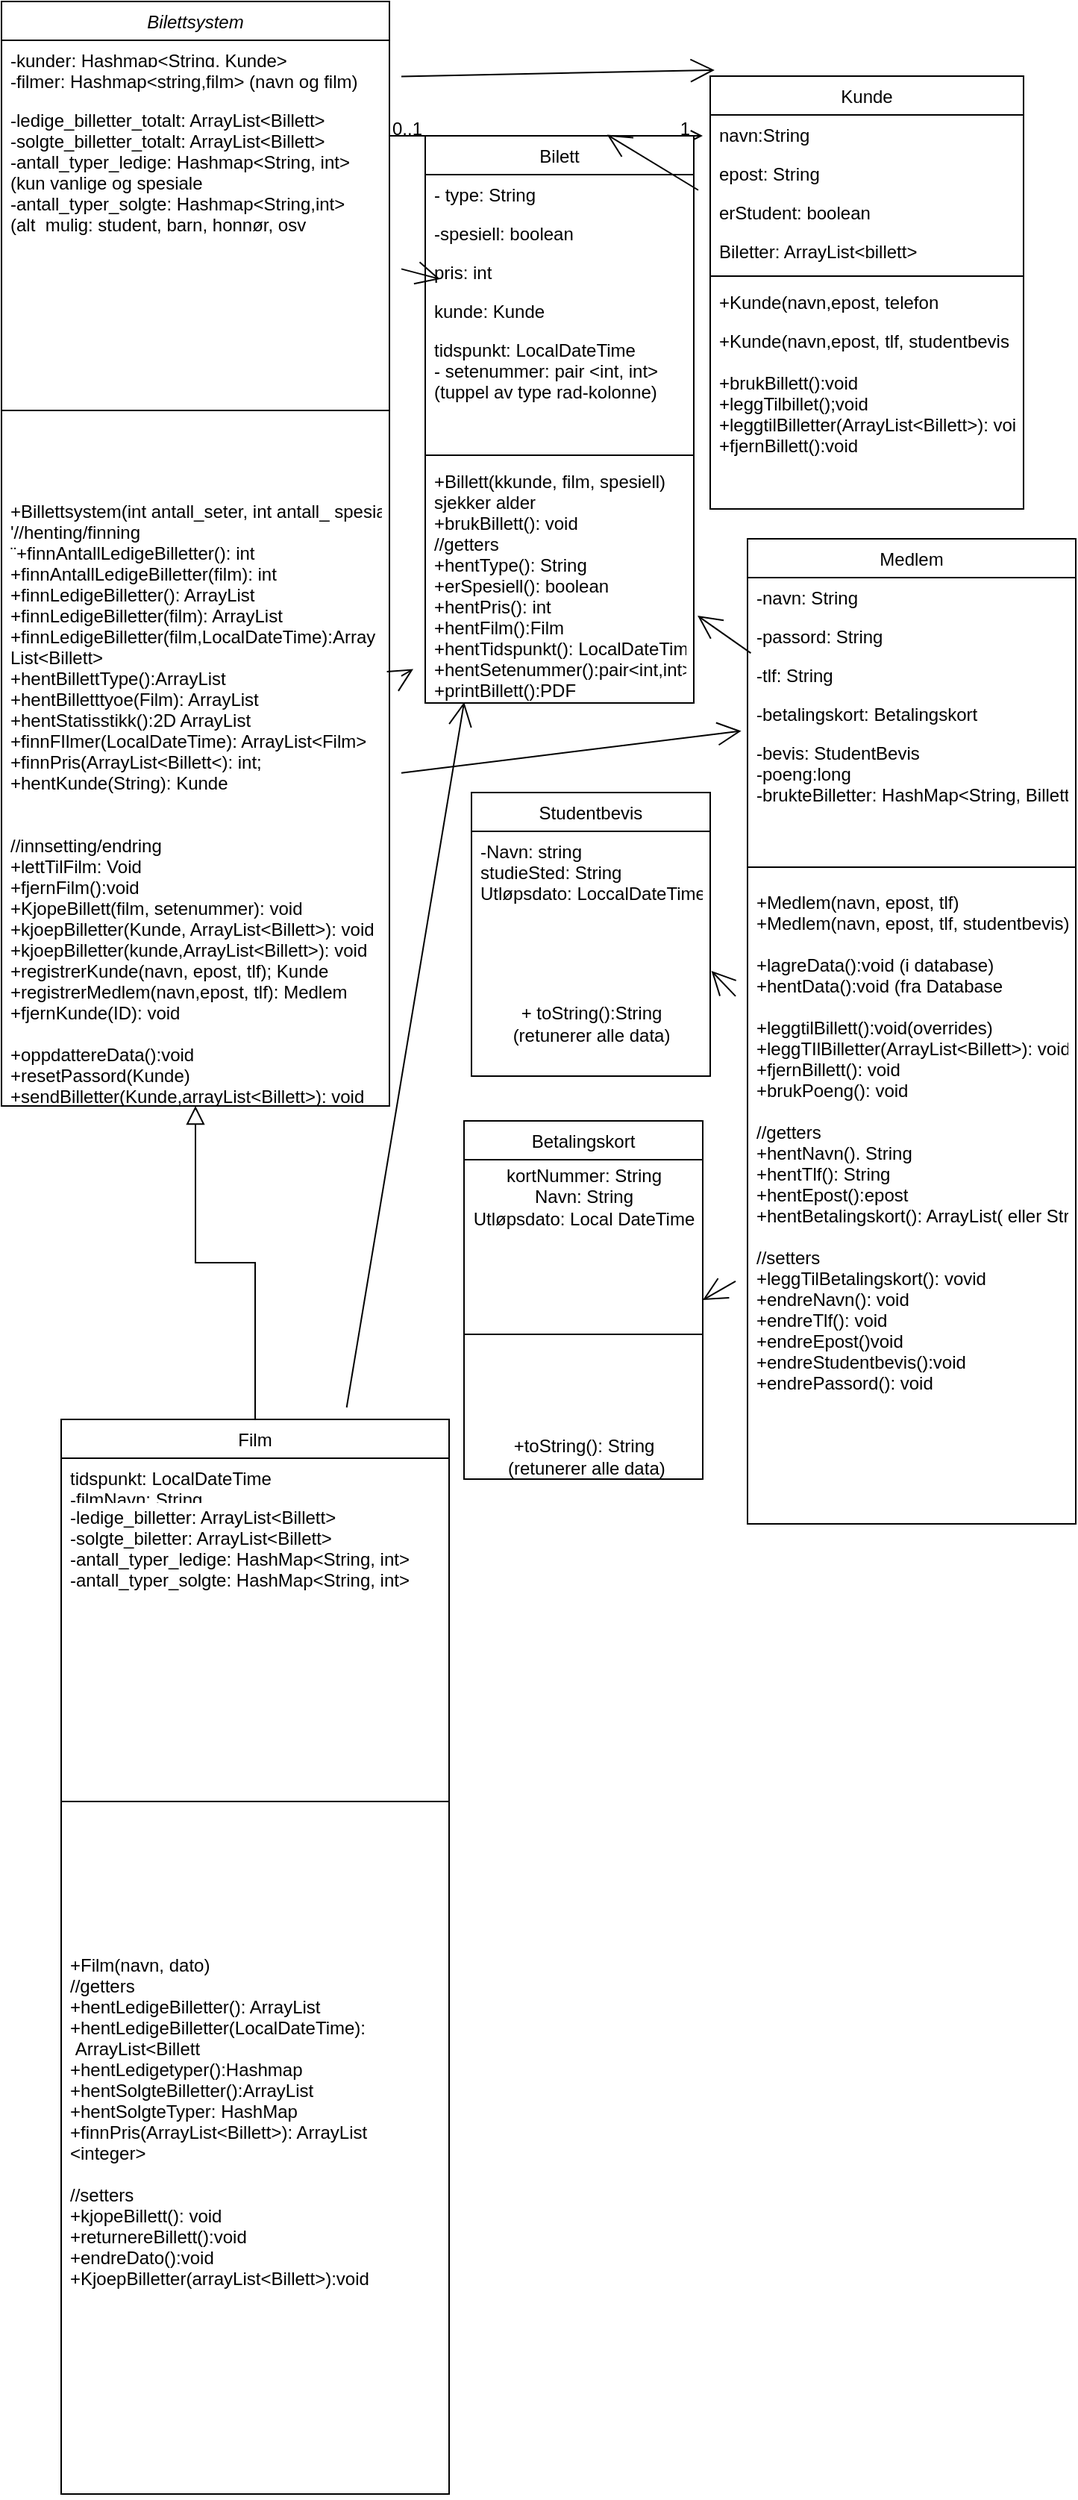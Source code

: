 <mxfile version="17.1.3" type="device"><diagram id="C5RBs43oDa-KdzZeNtuy" name="Page-1"><mxGraphModel dx="1269" dy="1722" grid="1" gridSize="10" guides="1" tooltips="1" connect="1" arrows="1" fold="1" page="1" pageScale="1" pageWidth="827" pageHeight="1169" math="0" shadow="0"><root><mxCell id="WIyWlLk6GJQsqaUBKTNV-0"/><mxCell id="WIyWlLk6GJQsqaUBKTNV-1" parent="WIyWlLk6GJQsqaUBKTNV-0"/><mxCell id="zkfFHV4jXpPFQw0GAbJ--0" value="Bilettsystem" style="swimlane;fontStyle=2;align=center;verticalAlign=top;childLayout=stackLayout;horizontal=1;startSize=26;horizontalStack=0;resizeParent=1;resizeLast=0;collapsible=1;marginBottom=0;rounded=0;shadow=0;strokeWidth=1;" parent="WIyWlLk6GJQsqaUBKTNV-1" vertex="1"><mxGeometry x="50" y="-100" width="260" height="740" as="geometry"><mxRectangle x="230" y="140" width="160" height="26" as="alternateBounds"/></mxGeometry></mxCell><mxCell id="zkfFHV4jXpPFQw0GAbJ--1" value="-kunder: Hashmap&lt;String, Kunde&gt;" style="text;align=left;verticalAlign=top;spacingLeft=4;spacingRight=4;overflow=hidden;rotatable=0;points=[[0,0.5],[1,0.5]];portConstraint=eastwest;" parent="zkfFHV4jXpPFQw0GAbJ--0" vertex="1"><mxGeometry y="26" width="260" height="14" as="geometry"/></mxCell><mxCell id="zkfFHV4jXpPFQw0GAbJ--2" value="-filmer: Hashmap&lt;string,film&gt; (navn og film)&#10;" style="text;align=left;verticalAlign=top;spacingLeft=4;spacingRight=4;overflow=hidden;rotatable=0;points=[[0,0.5],[1,0.5]];portConstraint=eastwest;rounded=0;shadow=0;html=0;" parent="zkfFHV4jXpPFQw0GAbJ--0" vertex="1"><mxGeometry y="40" width="260" height="26" as="geometry"/></mxCell><mxCell id="zkfFHV4jXpPFQw0GAbJ--3" value="-ledige_billetter_totalt: ArrayList&lt;Billett&gt;&#10;-solgte_billetter_totalt: ArrayList&lt;Billett&gt;&#10;-antall_typer_ledige: Hashmap&lt;String, int&gt; &#10;(kun vanlige og spesiale&#10;-antall_typer_solgte: Hashmap&lt;String,int&gt;&#10;(alt  mulig: student, barn, honnør, osv" style="text;align=left;verticalAlign=top;spacingLeft=4;spacingRight=4;overflow=hidden;rotatable=0;points=[[0,0.5],[1,0.5]];portConstraint=eastwest;rounded=0;shadow=0;html=0;" parent="zkfFHV4jXpPFQw0GAbJ--0" vertex="1"><mxGeometry y="66" width="260" height="154" as="geometry"/></mxCell><mxCell id="zkfFHV4jXpPFQw0GAbJ--4" value="" style="line;html=1;strokeWidth=1;align=left;verticalAlign=middle;spacingTop=-1;spacingLeft=3;spacingRight=3;rotatable=0;labelPosition=right;points=[];portConstraint=eastwest;" parent="zkfFHV4jXpPFQw0GAbJ--0" vertex="1"><mxGeometry y="220" width="260" height="108" as="geometry"/></mxCell><mxCell id="zkfFHV4jXpPFQw0GAbJ--5" value="+Billettsystem(int antall_seter, int antall_ spesial)&#10;'//henting/finning&#10;¨+finnAntallLedigeBilletter(): int&#10;+finnAntallLedigeBilletter(film): int&#10;+finnLedigeBilletter(): ArrayList&#10;+finnLedigeBilletter(film): ArrayList&#10;+finnLedigeBilletter(film,LocalDateTime):Array&#10;List&lt;Billett&gt;&#10;+hentBillettType():ArrayList&#10;+hentBilletttyoe(Film): ArrayList&#10;+hentStatisstikk():2D ArrayList&#10;+finnFIlmer(LocalDateTime): ArrayList&lt;Film&gt; &#10;+finnPris(ArrayList&lt;Billett&lt;): int; &#10;+hentKunde(String): Kunde&#10;&#10;&#10;//innsetting/endring&#10;+lettTilFilm: Void&#10;+fjernFilm():void&#10;+KjopeBillett(film, setenummer): void&#10;+kjoepBilletter(Kunde, ArrayList&lt;Billett&gt;): void&#10;+kjoepBilletter(kunde,ArrayList&lt;Billett&gt;): void&#10;+registrerKunde(navn, epost, tlf); Kunde&#10;+registrerMedlem(navn,epost, tlf): Medlem&#10;+fjernKunde(ID): void&#10;&#10;+oppdattereData():void&#10;+resetPassord(Kunde)&#10;+sendBilletter(Kunde,arrayList&lt;Billett&gt;): void&#10;&#10;" style="text;align=left;verticalAlign=top;spacingLeft=4;spacingRight=4;overflow=hidden;rotatable=0;points=[[0,0.5],[1,0.5]];portConstraint=eastwest;" parent="zkfFHV4jXpPFQw0GAbJ--0" vertex="1"><mxGeometry y="328" width="260" height="412" as="geometry"/></mxCell><mxCell id="UI182VzVbpfGzb7tpLPn-40" style="edgeStyle=none;curved=1;rounded=0;orthogonalLoop=1;jettySize=auto;html=1;entryX=0.145;entryY=0.996;entryDx=0;entryDy=0;entryPerimeter=0;endArrow=open;startSize=14;endSize=14;sourcePerimeterSpacing=8;targetPerimeterSpacing=8;" edge="1" parent="WIyWlLk6GJQsqaUBKTNV-1" source="zkfFHV4jXpPFQw0GAbJ--6" target="UI182VzVbpfGzb7tpLPn-21"><mxGeometry relative="1" as="geometry"/></mxCell><mxCell id="zkfFHV4jXpPFQw0GAbJ--6" value="Film" style="swimlane;fontStyle=0;align=center;verticalAlign=top;childLayout=stackLayout;horizontal=1;startSize=26;horizontalStack=0;resizeParent=1;resizeLast=0;collapsible=1;marginBottom=0;rounded=0;shadow=0;strokeWidth=1;" parent="WIyWlLk6GJQsqaUBKTNV-1" vertex="1"><mxGeometry x="90" y="850" width="260" height="720" as="geometry"><mxRectangle x="130" y="380" width="160" height="26" as="alternateBounds"/></mxGeometry></mxCell><mxCell id="zkfFHV4jXpPFQw0GAbJ--7" value="tidspunkt: LocalDateTime&#10;-filmNavn: String&#10;" style="text;align=left;verticalAlign=top;spacingLeft=4;spacingRight=4;overflow=hidden;rotatable=0;points=[[0,0.5],[1,0.5]];portConstraint=eastwest;" parent="zkfFHV4jXpPFQw0GAbJ--6" vertex="1"><mxGeometry y="26" width="260" height="26" as="geometry"/></mxCell><mxCell id="zkfFHV4jXpPFQw0GAbJ--8" value="-ledige_billetter: ArrayList&lt;Billett&gt;&#10;-solgte_biletter: ArrayList&lt;Billett&gt;&#10;-antall_typer_ledige: HashMap&lt;String, int&gt;&#10;-antall_typer_solgte: HashMap&lt;String, int&gt;" style="text;align=left;verticalAlign=top;spacingLeft=4;spacingRight=4;overflow=hidden;rotatable=0;points=[[0,0.5],[1,0.5]];portConstraint=eastwest;rounded=0;shadow=0;html=0;" parent="zkfFHV4jXpPFQw0GAbJ--6" vertex="1"><mxGeometry y="52" width="260" height="108" as="geometry"/></mxCell><mxCell id="zkfFHV4jXpPFQw0GAbJ--9" value="" style="line;html=1;strokeWidth=1;align=left;verticalAlign=middle;spacingTop=-1;spacingLeft=3;spacingRight=3;rotatable=0;labelPosition=right;points=[];portConstraint=eastwest;" parent="zkfFHV4jXpPFQw0GAbJ--6" vertex="1"><mxGeometry y="160" width="260" height="192" as="geometry"/></mxCell><mxCell id="zkfFHV4jXpPFQw0GAbJ--11" value="+Film(navn, dato)&#10;//getters&#10;+hentLedigeBilletter(): ArrayList&#10;+hentLedigeBilletter(LocalDateTime):&#10; ArrayList&lt;Billett&#10;+hentLedigetyper():Hashmap&#10;+hentSolgteBilletter():ArrayList&#10;+hentSolgteTyper: HashMap&#10;+finnPris(ArrayList&lt;Billett&gt;): ArrayList&#10;&lt;integer&gt;&#10;&#10;//setters&#10;+kjopeBillett(): void&#10;+returnereBillett():void&#10;+endreDato():void&#10;+KjoepBilletter(arrayList&lt;Billett&gt;):void" style="text;align=left;verticalAlign=top;spacingLeft=4;spacingRight=4;overflow=hidden;rotatable=0;points=[[0,0.5],[1,0.5]];portConstraint=eastwest;" parent="zkfFHV4jXpPFQw0GAbJ--6" vertex="1"><mxGeometry y="352" width="260" height="368" as="geometry"/></mxCell><mxCell id="zkfFHV4jXpPFQw0GAbJ--12" value="" style="endArrow=block;endSize=10;endFill=0;shadow=0;strokeWidth=1;rounded=0;edgeStyle=elbowEdgeStyle;elbow=vertical;" parent="WIyWlLk6GJQsqaUBKTNV-1" source="zkfFHV4jXpPFQw0GAbJ--6" target="zkfFHV4jXpPFQw0GAbJ--0" edge="1"><mxGeometry width="160" relative="1" as="geometry"><mxPoint x="200" y="203" as="sourcePoint"/><mxPoint x="200" y="203" as="targetPoint"/></mxGeometry></mxCell><mxCell id="zkfFHV4jXpPFQw0GAbJ--13" value="Studentbevis" style="swimlane;fontStyle=0;align=center;verticalAlign=top;childLayout=stackLayout;horizontal=1;startSize=26;horizontalStack=0;resizeParent=1;resizeLast=0;collapsible=1;marginBottom=0;rounded=0;shadow=0;strokeWidth=1;" parent="WIyWlLk6GJQsqaUBKTNV-1" vertex="1"><mxGeometry x="365" y="430" width="160" height="190" as="geometry"><mxRectangle x="340" y="380" width="170" height="26" as="alternateBounds"/></mxGeometry></mxCell><mxCell id="zkfFHV4jXpPFQw0GAbJ--14" value="-Navn: string&#10;studieSted: String&#10;Utløpsdato: LoccalDateTime" style="text;align=left;verticalAlign=top;spacingLeft=4;spacingRight=4;overflow=hidden;rotatable=0;points=[[0,0.5],[1,0.5]];portConstraint=eastwest;" parent="zkfFHV4jXpPFQw0GAbJ--13" vertex="1"><mxGeometry y="26" width="160" height="114" as="geometry"/></mxCell><mxCell id="UI182VzVbpfGzb7tpLPn-25" value="+ toString():String &lt;br&gt;(retunerer alle data)" style="text;html=1;align=center;verticalAlign=middle;resizable=0;points=[];autosize=1;strokeColor=none;fillColor=none;hachureGap=4;" vertex="1" parent="zkfFHV4jXpPFQw0GAbJ--13"><mxGeometry y="140" width="160" height="30" as="geometry"/></mxCell><mxCell id="zkfFHV4jXpPFQw0GAbJ--17" value="Kunde" style="swimlane;fontStyle=0;align=center;verticalAlign=top;childLayout=stackLayout;horizontal=1;startSize=26;horizontalStack=0;resizeParent=1;resizeLast=0;collapsible=1;marginBottom=0;rounded=0;shadow=0;strokeWidth=1;" parent="WIyWlLk6GJQsqaUBKTNV-1" vertex="1"><mxGeometry x="525" y="-50" width="210" height="290" as="geometry"><mxRectangle x="520" y="10" width="160" height="26" as="alternateBounds"/></mxGeometry></mxCell><mxCell id="zkfFHV4jXpPFQw0GAbJ--18" value="navn:String" style="text;align=left;verticalAlign=top;spacingLeft=4;spacingRight=4;overflow=hidden;rotatable=0;points=[[0,0.5],[1,0.5]];portConstraint=eastwest;" parent="zkfFHV4jXpPFQw0GAbJ--17" vertex="1"><mxGeometry y="26" width="210" height="26" as="geometry"/></mxCell><mxCell id="zkfFHV4jXpPFQw0GAbJ--19" value="epost: String" style="text;align=left;verticalAlign=top;spacingLeft=4;spacingRight=4;overflow=hidden;rotatable=0;points=[[0,0.5],[1,0.5]];portConstraint=eastwest;rounded=0;shadow=0;html=0;" parent="zkfFHV4jXpPFQw0GAbJ--17" vertex="1"><mxGeometry y="52" width="210" height="26" as="geometry"/></mxCell><mxCell id="zkfFHV4jXpPFQw0GAbJ--20" value="erStudent: boolean" style="text;align=left;verticalAlign=top;spacingLeft=4;spacingRight=4;overflow=hidden;rotatable=0;points=[[0,0.5],[1,0.5]];portConstraint=eastwest;rounded=0;shadow=0;html=0;" parent="zkfFHV4jXpPFQw0GAbJ--17" vertex="1"><mxGeometry y="78" width="210" height="26" as="geometry"/></mxCell><mxCell id="zkfFHV4jXpPFQw0GAbJ--21" value="Biletter: ArrayList&lt;billett&gt;" style="text;align=left;verticalAlign=top;spacingLeft=4;spacingRight=4;overflow=hidden;rotatable=0;points=[[0,0.5],[1,0.5]];portConstraint=eastwest;rounded=0;shadow=0;html=0;" parent="zkfFHV4jXpPFQw0GAbJ--17" vertex="1"><mxGeometry y="104" width="210" height="26" as="geometry"/></mxCell><mxCell id="zkfFHV4jXpPFQw0GAbJ--23" value="" style="line;html=1;strokeWidth=1;align=left;verticalAlign=middle;spacingTop=-1;spacingLeft=3;spacingRight=3;rotatable=0;labelPosition=right;points=[];portConstraint=eastwest;" parent="zkfFHV4jXpPFQw0GAbJ--17" vertex="1"><mxGeometry y="130" width="210" height="8" as="geometry"/></mxCell><mxCell id="zkfFHV4jXpPFQw0GAbJ--24" value="+Kunde(navn,epost, telefon" style="text;align=left;verticalAlign=top;spacingLeft=4;spacingRight=4;overflow=hidden;rotatable=0;points=[[0,0.5],[1,0.5]];portConstraint=eastwest;" parent="zkfFHV4jXpPFQw0GAbJ--17" vertex="1"><mxGeometry y="138" width="210" height="26" as="geometry"/></mxCell><mxCell id="zkfFHV4jXpPFQw0GAbJ--25" value="+Kunde(navn,epost, tlf, studentbevis&#10;&#10;+brukBillett():void&#10;+leggTilbillet();void&#10;+leggtilBilletter(ArrayList&lt;Billett&gt;): void&#10;+fjernBillett():void" style="text;align=left;verticalAlign=top;spacingLeft=4;spacingRight=4;overflow=hidden;rotatable=0;points=[[0,0.5],[1,0.5]];portConstraint=eastwest;" parent="zkfFHV4jXpPFQw0GAbJ--17" vertex="1"><mxGeometry y="164" width="210" height="106" as="geometry"/></mxCell><mxCell id="zkfFHV4jXpPFQw0GAbJ--26" value="" style="endArrow=open;shadow=0;strokeWidth=1;rounded=0;endFill=1;edgeStyle=elbowEdgeStyle;elbow=vertical;" parent="WIyWlLk6GJQsqaUBKTNV-1" source="zkfFHV4jXpPFQw0GAbJ--0" edge="1"><mxGeometry x="0.5" y="41" relative="1" as="geometry"><mxPoint x="380" y="192" as="sourcePoint"/><mxPoint x="520" y="-10" as="targetPoint"/><mxPoint x="-40" y="32" as="offset"/></mxGeometry></mxCell><mxCell id="zkfFHV4jXpPFQw0GAbJ--27" value="0..1" style="resizable=0;align=left;verticalAlign=bottom;labelBackgroundColor=none;fontSize=12;" parent="zkfFHV4jXpPFQw0GAbJ--26" connectable="0" vertex="1"><mxGeometry x="-1" relative="1" as="geometry"><mxPoint y="4" as="offset"/></mxGeometry></mxCell><mxCell id="zkfFHV4jXpPFQw0GAbJ--28" value="1" style="resizable=0;align=right;verticalAlign=bottom;labelBackgroundColor=none;fontSize=12;" parent="zkfFHV4jXpPFQw0GAbJ--26" connectable="0" vertex="1"><mxGeometry x="1" relative="1" as="geometry"><mxPoint x="-7" y="4" as="offset"/></mxGeometry></mxCell><mxCell id="UI182VzVbpfGzb7tpLPn-1" value="Betalingskort" style="swimlane;fontStyle=0;align=center;verticalAlign=top;childLayout=stackLayout;horizontal=1;startSize=26;horizontalStack=0;resizeParent=1;resizeLast=0;collapsible=1;marginBottom=0;rounded=0;shadow=0;strokeWidth=1;" vertex="1" parent="WIyWlLk6GJQsqaUBKTNV-1"><mxGeometry x="360" y="650" width="160" height="240" as="geometry"><mxRectangle x="340" y="380" width="170" height="26" as="alternateBounds"/></mxGeometry></mxCell><mxCell id="UI182VzVbpfGzb7tpLPn-28" value="kortNummer: String&lt;br&gt;Navn: String&lt;br&gt;Utløpsdato: Local DateTime" style="text;html=1;align=center;verticalAlign=middle;resizable=0;points=[];autosize=1;strokeColor=none;fillColor=none;hachureGap=4;" vertex="1" parent="UI182VzVbpfGzb7tpLPn-1"><mxGeometry y="26" width="160" height="50" as="geometry"/></mxCell><mxCell id="UI182VzVbpfGzb7tpLPn-3" value="" style="line;html=1;strokeWidth=1;align=left;verticalAlign=middle;spacingTop=-1;spacingLeft=3;spacingRight=3;rotatable=0;labelPosition=right;points=[];portConstraint=eastwest;" vertex="1" parent="UI182VzVbpfGzb7tpLPn-1"><mxGeometry y="76" width="160" height="134" as="geometry"/></mxCell><mxCell id="UI182VzVbpfGzb7tpLPn-29" value="+toString(): String&lt;br&gt;&amp;nbsp;(retunerer alle data)" style="text;html=1;align=center;verticalAlign=middle;resizable=0;points=[];autosize=1;strokeColor=none;fillColor=none;hachureGap=4;" vertex="1" parent="UI182VzVbpfGzb7tpLPn-1"><mxGeometry y="210" width="160" height="30" as="geometry"/></mxCell><mxCell id="UI182VzVbpfGzb7tpLPn-4" value="Medlem" style="swimlane;fontStyle=0;align=center;verticalAlign=top;childLayout=stackLayout;horizontal=1;startSize=26;horizontalStack=0;resizeParent=1;resizeLast=0;collapsible=1;marginBottom=0;rounded=0;shadow=0;strokeWidth=1;" vertex="1" parent="WIyWlLk6GJQsqaUBKTNV-1"><mxGeometry x="550" y="260" width="220" height="660" as="geometry"><mxRectangle x="520" y="10" width="160" height="26" as="alternateBounds"/></mxGeometry></mxCell><mxCell id="UI182VzVbpfGzb7tpLPn-5" value="-navn: String&#10;" style="text;align=left;verticalAlign=top;spacingLeft=4;spacingRight=4;overflow=hidden;rotatable=0;points=[[0,0.5],[1,0.5]];portConstraint=eastwest;" vertex="1" parent="UI182VzVbpfGzb7tpLPn-4"><mxGeometry y="26" width="220" height="26" as="geometry"/></mxCell><mxCell id="UI182VzVbpfGzb7tpLPn-6" value="-passord: String" style="text;align=left;verticalAlign=top;spacingLeft=4;spacingRight=4;overflow=hidden;rotatable=0;points=[[0,0.5],[1,0.5]];portConstraint=eastwest;rounded=0;shadow=0;html=0;" vertex="1" parent="UI182VzVbpfGzb7tpLPn-4"><mxGeometry y="52" width="220" height="26" as="geometry"/></mxCell><mxCell id="UI182VzVbpfGzb7tpLPn-7" value="-tlf: String" style="text;align=left;verticalAlign=top;spacingLeft=4;spacingRight=4;overflow=hidden;rotatable=0;points=[[0,0.5],[1,0.5]];portConstraint=eastwest;rounded=0;shadow=0;html=0;" vertex="1" parent="UI182VzVbpfGzb7tpLPn-4"><mxGeometry y="78" width="220" height="26" as="geometry"/></mxCell><mxCell id="UI182VzVbpfGzb7tpLPn-8" value="-betalingskort: Betalingskort" style="text;align=left;verticalAlign=top;spacingLeft=4;spacingRight=4;overflow=hidden;rotatable=0;points=[[0,0.5],[1,0.5]];portConstraint=eastwest;rounded=0;shadow=0;html=0;" vertex="1" parent="UI182VzVbpfGzb7tpLPn-4"><mxGeometry y="104" width="220" height="26" as="geometry"/></mxCell><mxCell id="UI182VzVbpfGzb7tpLPn-9" value="-bevis: StudentBevis&#10;-poeng:long&#10;-brukteBilletter: HashMap&lt;String, Billett&gt;" style="text;align=left;verticalAlign=top;spacingLeft=4;spacingRight=4;overflow=hidden;rotatable=0;points=[[0,0.5],[1,0.5]];portConstraint=eastwest;rounded=0;shadow=0;html=0;" vertex="1" parent="UI182VzVbpfGzb7tpLPn-4"><mxGeometry y="130" width="220" height="80" as="geometry"/></mxCell><mxCell id="UI182VzVbpfGzb7tpLPn-10" value="" style="line;html=1;strokeWidth=1;align=left;verticalAlign=middle;spacingTop=-1;spacingLeft=3;spacingRight=3;rotatable=0;labelPosition=right;points=[];portConstraint=eastwest;" vertex="1" parent="UI182VzVbpfGzb7tpLPn-4"><mxGeometry y="210" width="220" height="20" as="geometry"/></mxCell><mxCell id="UI182VzVbpfGzb7tpLPn-12" value="+Medlem(navn, epost, tlf)&#10;+Medlem(navn, epost, tlf, studentbevis)&#10;&#10;+lagreData():void (i database)&#10;+hentData():void (fra Database&#10;&#10;+leggtilBillett():void(overrides)&#10;+leggTIlBilletter(ArrayList&lt;Billett&gt;): void&#10;+fjernBillett(): void&#10;+brukPoeng(): void&#10;&#10;//getters&#10;+hentNavn(). String&#10;+hentTlf(): String&#10;+hentEpost():epost&#10;+hentBetalingskort(): ArrayList( eller String)&#10;&#10;//setters &#10;+leggTilBetalingskort(): vovid&#10;+endreNavn(): void&#10;+endreTlf(): void&#10;+endreEpost()void&#10;+endreStudentbevis():void&#10;+endrePassord(): void&#10;&#10;" style="text;align=left;verticalAlign=top;spacingLeft=4;spacingRight=4;overflow=hidden;rotatable=0;points=[[0,0.5],[1,0.5]];portConstraint=eastwest;" vertex="1" parent="UI182VzVbpfGzb7tpLPn-4"><mxGeometry y="230" width="220" height="400" as="geometry"/></mxCell><mxCell id="UI182VzVbpfGzb7tpLPn-13" value="Bilett" style="swimlane;fontStyle=0;align=center;verticalAlign=top;childLayout=stackLayout;horizontal=1;startSize=26;horizontalStack=0;resizeParent=1;resizeLast=0;collapsible=1;marginBottom=0;rounded=0;shadow=0;strokeWidth=1;" vertex="1" parent="WIyWlLk6GJQsqaUBKTNV-1"><mxGeometry x="334" y="-10" width="180" height="380" as="geometry"><mxRectangle x="520" y="10" width="160" height="26" as="alternateBounds"/></mxGeometry></mxCell><mxCell id="UI182VzVbpfGzb7tpLPn-14" value="- type: String" style="text;align=left;verticalAlign=top;spacingLeft=4;spacingRight=4;overflow=hidden;rotatable=0;points=[[0,0.5],[1,0.5]];portConstraint=eastwest;" vertex="1" parent="UI182VzVbpfGzb7tpLPn-13"><mxGeometry y="26" width="180" height="26" as="geometry"/></mxCell><mxCell id="UI182VzVbpfGzb7tpLPn-15" value="-spesiell: boolean" style="text;align=left;verticalAlign=top;spacingLeft=4;spacingRight=4;overflow=hidden;rotatable=0;points=[[0,0.5],[1,0.5]];portConstraint=eastwest;rounded=0;shadow=0;html=0;" vertex="1" parent="UI182VzVbpfGzb7tpLPn-13"><mxGeometry y="52" width="180" height="26" as="geometry"/></mxCell><mxCell id="UI182VzVbpfGzb7tpLPn-16" value="pris: int" style="text;align=left;verticalAlign=top;spacingLeft=4;spacingRight=4;overflow=hidden;rotatable=0;points=[[0,0.5],[1,0.5]];portConstraint=eastwest;rounded=0;shadow=0;html=0;" vertex="1" parent="UI182VzVbpfGzb7tpLPn-13"><mxGeometry y="78" width="180" height="26" as="geometry"/></mxCell><mxCell id="UI182VzVbpfGzb7tpLPn-17" value="kunde: Kunde" style="text;align=left;verticalAlign=top;spacingLeft=4;spacingRight=4;overflow=hidden;rotatable=0;points=[[0,0.5],[1,0.5]];portConstraint=eastwest;rounded=0;shadow=0;html=0;" vertex="1" parent="UI182VzVbpfGzb7tpLPn-13"><mxGeometry y="104" width="180" height="26" as="geometry"/></mxCell><mxCell id="UI182VzVbpfGzb7tpLPn-18" value="tidspunkt: LocalDateTime&#10;- setenummer: pair &lt;int, int&gt;&#10;(tuppel av type rad-kolonne)" style="text;align=left;verticalAlign=top;spacingLeft=4;spacingRight=4;overflow=hidden;rotatable=0;points=[[0,0.5],[1,0.5]];portConstraint=eastwest;rounded=0;shadow=0;html=0;" vertex="1" parent="UI182VzVbpfGzb7tpLPn-13"><mxGeometry y="130" width="180" height="80" as="geometry"/></mxCell><mxCell id="UI182VzVbpfGzb7tpLPn-19" value="" style="line;html=1;strokeWidth=1;align=left;verticalAlign=middle;spacingTop=-1;spacingLeft=3;spacingRight=3;rotatable=0;labelPosition=right;points=[];portConstraint=eastwest;" vertex="1" parent="UI182VzVbpfGzb7tpLPn-13"><mxGeometry y="210" width="180" height="8" as="geometry"/></mxCell><mxCell id="UI182VzVbpfGzb7tpLPn-21" value="+Billett(kkunde, film, spesiell) &#10;sjekker alder&#10;+brukBillett(): void&#10;//getters&#10;+hentType(): String&#10;+erSpesiell(): boolean&#10;+hentPris(): int&#10;+hentFilm():Film&#10;+hentTidspunkt(): LocalDateTime&#10;+hentSetenummer():pair&lt;int,int&gt;&#10;+printBillett():PDF" style="text;align=left;verticalAlign=top;spacingLeft=4;spacingRight=4;overflow=hidden;rotatable=0;points=[[0,0.5],[1,0.5]];portConstraint=eastwest;" vertex="1" parent="UI182VzVbpfGzb7tpLPn-13"><mxGeometry y="218" width="180" height="162" as="geometry"/></mxCell><mxCell id="UI182VzVbpfGzb7tpLPn-30" style="edgeStyle=none;curved=1;rounded=0;orthogonalLoop=1;jettySize=auto;html=1;entryX=1;entryY=0.5;entryDx=0;entryDy=0;endArrow=open;startSize=14;endSize=14;sourcePerimeterSpacing=8;targetPerimeterSpacing=8;" edge="1" parent="WIyWlLk6GJQsqaUBKTNV-1" source="UI182VzVbpfGzb7tpLPn-12" target="UI182VzVbpfGzb7tpLPn-1"><mxGeometry relative="1" as="geometry"/></mxCell><mxCell id="UI182VzVbpfGzb7tpLPn-32" style="edgeStyle=none;curved=1;rounded=0;orthogonalLoop=1;jettySize=auto;html=1;entryX=1.005;entryY=0.82;entryDx=0;entryDy=0;entryPerimeter=0;endArrow=open;startSize=14;endSize=14;sourcePerimeterSpacing=8;targetPerimeterSpacing=8;" edge="1" parent="WIyWlLk6GJQsqaUBKTNV-1" source="UI182VzVbpfGzb7tpLPn-12" target="zkfFHV4jXpPFQw0GAbJ--14"><mxGeometry relative="1" as="geometry"/></mxCell><mxCell id="UI182VzVbpfGzb7tpLPn-33" style="edgeStyle=none;curved=1;rounded=0;orthogonalLoop=1;jettySize=auto;html=1;entryX=1.014;entryY=0.639;entryDx=0;entryDy=0;entryPerimeter=0;endArrow=open;startSize=14;endSize=14;sourcePerimeterSpacing=8;targetPerimeterSpacing=8;exitX=0.01;exitY=0.945;exitDx=0;exitDy=0;exitPerimeter=0;" edge="1" parent="WIyWlLk6GJQsqaUBKTNV-1" source="UI182VzVbpfGzb7tpLPn-6" target="UI182VzVbpfGzb7tpLPn-21"><mxGeometry relative="1" as="geometry"/></mxCell><mxCell id="UI182VzVbpfGzb7tpLPn-34" style="edgeStyle=none;curved=1;rounded=0;orthogonalLoop=1;jettySize=auto;html=1;entryX=0.677;entryY=-0.002;entryDx=0;entryDy=0;entryPerimeter=0;endArrow=open;startSize=14;endSize=14;sourcePerimeterSpacing=8;targetPerimeterSpacing=8;" edge="1" parent="WIyWlLk6GJQsqaUBKTNV-1" source="zkfFHV4jXpPFQw0GAbJ--17" target="UI182VzVbpfGzb7tpLPn-13"><mxGeometry relative="1" as="geometry"/></mxCell><mxCell id="UI182VzVbpfGzb7tpLPn-35" style="edgeStyle=none;curved=1;rounded=0;orthogonalLoop=1;jettySize=auto;html=1;entryX=0.014;entryY=-0.014;entryDx=0;entryDy=0;entryPerimeter=0;endArrow=open;startSize=14;endSize=14;sourcePerimeterSpacing=8;targetPerimeterSpacing=8;" edge="1" parent="WIyWlLk6GJQsqaUBKTNV-1" source="zkfFHV4jXpPFQw0GAbJ--2" target="zkfFHV4jXpPFQw0GAbJ--17"><mxGeometry relative="1" as="geometry"/></mxCell><mxCell id="UI182VzVbpfGzb7tpLPn-38" style="edgeStyle=none;curved=1;rounded=0;orthogonalLoop=1;jettySize=auto;html=1;endArrow=open;startSize=14;endSize=14;sourcePerimeterSpacing=8;targetPerimeterSpacing=8;" edge="1" parent="WIyWlLk6GJQsqaUBKTNV-1" source="zkfFHV4jXpPFQw0GAbJ--5" target="UI182VzVbpfGzb7tpLPn-21"><mxGeometry relative="1" as="geometry"/></mxCell><mxCell id="UI182VzVbpfGzb7tpLPn-39" style="edgeStyle=none;curved=1;rounded=0;orthogonalLoop=1;jettySize=auto;html=1;entryX=-0.019;entryY=-0.016;entryDx=0;entryDy=0;entryPerimeter=0;endArrow=open;startSize=14;endSize=14;sourcePerimeterSpacing=8;targetPerimeterSpacing=8;" edge="1" parent="WIyWlLk6GJQsqaUBKTNV-1" source="zkfFHV4jXpPFQw0GAbJ--5" target="UI182VzVbpfGzb7tpLPn-9"><mxGeometry relative="1" as="geometry"/></mxCell><mxCell id="UI182VzVbpfGzb7tpLPn-41" style="edgeStyle=none;curved=1;rounded=0;orthogonalLoop=1;jettySize=auto;html=1;endArrow=open;startSize=14;endSize=14;sourcePerimeterSpacing=8;targetPerimeterSpacing=8;" edge="1" parent="WIyWlLk6GJQsqaUBKTNV-1" source="zkfFHV4jXpPFQw0GAbJ--3" target="UI182VzVbpfGzb7tpLPn-17"><mxGeometry relative="1" as="geometry"/></mxCell></root></mxGraphModel></diagram></mxfile>